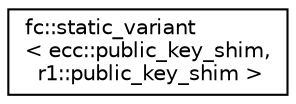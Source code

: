 digraph "Graphical Class Hierarchy"
{
  edge [fontname="Helvetica",fontsize="10",labelfontname="Helvetica",labelfontsize="10"];
  node [fontname="Helvetica",fontsize="10",shape=record];
  rankdir="LR";
  Node0 [label="fc::static_variant\l\< ecc::public_key_shim,\l r1::public_key_shim \>",height=0.2,width=0.4,color="black", fillcolor="white", style="filled",URL="$classfc_1_1static__variant.html"];
}
